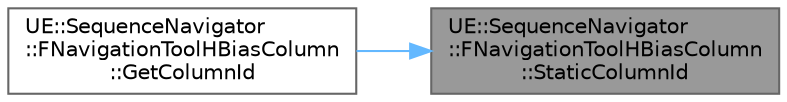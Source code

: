 digraph "UE::SequenceNavigator::FNavigationToolHBiasColumn::StaticColumnId"
{
 // INTERACTIVE_SVG=YES
 // LATEX_PDF_SIZE
  bgcolor="transparent";
  edge [fontname=Helvetica,fontsize=10,labelfontname=Helvetica,labelfontsize=10];
  node [fontname=Helvetica,fontsize=10,shape=box,height=0.2,width=0.4];
  rankdir="RL";
  Node1 [id="Node000001",label="UE::SequenceNavigator\l::FNavigationToolHBiasColumn\l::StaticColumnId",height=0.2,width=0.4,color="gray40", fillcolor="grey60", style="filled", fontcolor="black",tooltip=" "];
  Node1 -> Node2 [id="edge1_Node000001_Node000002",dir="back",color="steelblue1",style="solid",tooltip=" "];
  Node2 [id="Node000002",label="UE::SequenceNavigator\l::FNavigationToolHBiasColumn\l::GetColumnId",height=0.2,width=0.4,color="grey40", fillcolor="white", style="filled",URL="$d9/d3f/classUE_1_1SequenceNavigator_1_1FNavigationToolHBiasColumn.html#a35b131c4937f750fb98c46e0851e1a24",tooltip=" "];
}
